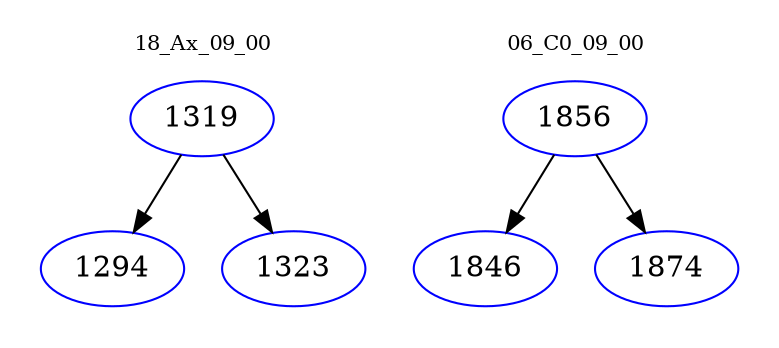 digraph{
subgraph cluster_0 {
color = white
label = "18_Ax_09_00";
fontsize=10;
T0_1319 [label="1319", color="blue"]
T0_1319 -> T0_1294 [color="black"]
T0_1294 [label="1294", color="blue"]
T0_1319 -> T0_1323 [color="black"]
T0_1323 [label="1323", color="blue"]
}
subgraph cluster_1 {
color = white
label = "06_C0_09_00";
fontsize=10;
T1_1856 [label="1856", color="blue"]
T1_1856 -> T1_1846 [color="black"]
T1_1846 [label="1846", color="blue"]
T1_1856 -> T1_1874 [color="black"]
T1_1874 [label="1874", color="blue"]
}
}
